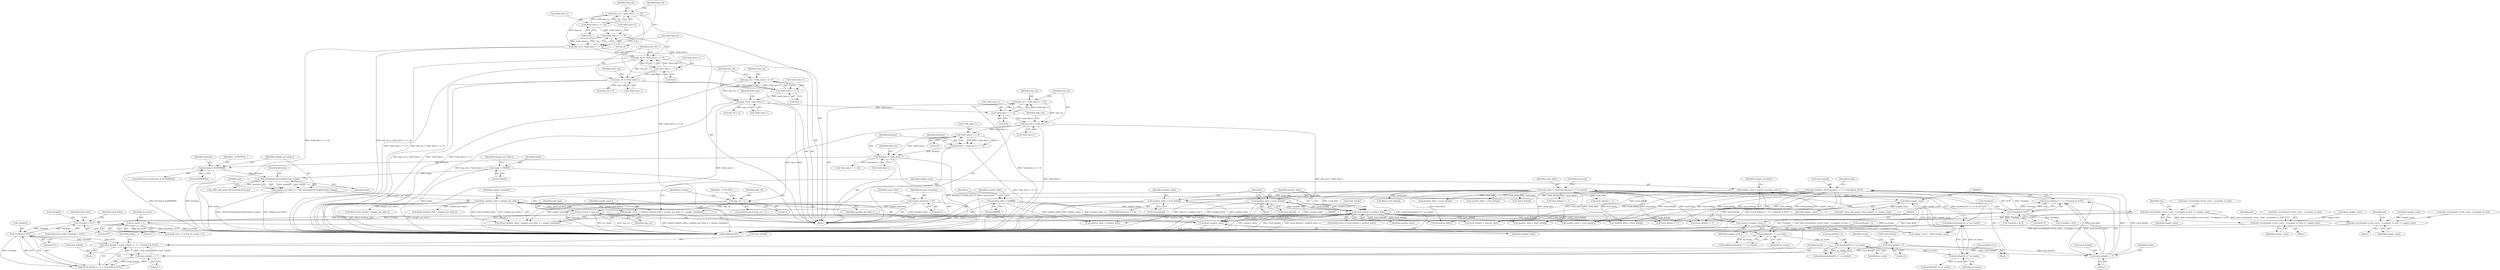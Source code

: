 digraph "0_wildmidi_660b513d99bced8783a4a5984ac2f742c74ebbdd_1@array" {
"1000701" [label="(Call,mdi->events[mdi->event_count - 1].samples_to_next += sample_count)"];
"1000698" [label="(Call,(float) sample_count)"];
"1000689" [label="(Call,sample_count = (uint32_t) sample_count_f)"];
"1000691" [label="(Call,(uint32_t) sample_count_f)"];
"1000680" [label="(Call,sample_count_f = (((float) smallest_delta * samples_per_delta_f) + sample_remainder))"];
"1000683" [label="(Call,(float) smallest_delta * samples_per_delta_f)"];
"1000684" [label="(Call,(float) smallest_delta)"];
"1000661" [label="(Call,smallest_delta = track_delta[i])"];
"1000655" [label="(Call,track_delta[i] < smallest_delta)"];
"1000625" [label="(Call,track_delta[i] = (track_delta[i] << 7) + (*tracks[i] & 0x7F))"];
"1000630" [label="(Call,track_delta[i] << 7)"];
"1000588" [label="(Call,track_delta[i] = 0)"];
"1000410" [label="(Call,track_delta = malloc(sizeof(uint32_t) * no_tracks))"];
"1000412" [label="(Call,malloc(sizeof(uint32_t) * no_tracks))"];
"1000413" [label="(Call,sizeof(uint32_t) * no_tracks)"];
"1000406" [label="(Call,sizeof(uint32_t) * no_tracks)"];
"1000399" [label="(Call,sizeof(uint8_t *) * no_tracks)"];
"1000337" [label="(Call,no_tracks = tmp_val)"];
"1000325" [label="(Call,tmp_val < 1)"];
"1000316" [label="(Call,tmp_val |= *midi_data++)"];
"1000309" [label="(Call,tmp_val = *midi_data++ << 8)"];
"1000311" [label="(Call,*midi_data++ << 8)"];
"1000285" [label="(Call,tmp_val |= *midi_data++)"];
"1000278" [label="(Call,tmp_val = *midi_data++ << 8)"];
"1000280" [label="(Call,*midi_data++ << 8)"];
"1000257" [label="(Call,tmp_val |= *midi_data++)"];
"1000250" [label="(Call,tmp_val |= *midi_data++ << 8)"];
"1000243" [label="(Call,tmp_val |= *midi_data++ << 16)"];
"1000236" [label="(Call,tmp_val = *midi_data++ << 24)"];
"1000238" [label="(Call,*midi_data++ << 24)"];
"1000245" [label="(Call,*midi_data++ << 16)"];
"1000252" [label="(Call,*midi_data++ << 8)"];
"1000345" [label="(Call,no_tracks > 1)"];
"1000601" [label="(Call,track_delta[i] = (track_delta[i] << 7) + (*tracks[i] & 0x7F))"];
"1000606" [label="(Call,track_delta[i] << 7)"];
"1000611" [label="(Call,*tracks[i] & 0x7F)"];
"1000594" [label="(Call,*tracks[i] > 0x7F)"];
"1000635" [label="(Call,*tracks[i] & 0x7F)"];
"1000431" [label="(Call,smallest_delta = 0xffffffff)"];
"1000672" [label="(Call,smallest_delta = track_delta[i])"];
"1000385" [label="(Call,samples_per_delta_f = _WM_GetSamplesPerTick(divisions, tempo))"];
"1000387" [label="(Call,_WM_GetSamplesPerTick(divisions, tempo))"];
"1000373" [label="(Call,divisions & 0x00008000)"];
"1000364" [label="(Call,divisions |= *midi_data++)"];
"1000357" [label="(Call,divisions = *midi_data++ << 8)"];
"1000359" [label="(Call,*midi_data++ << 8)"];
"1000140" [label="(Call,tempo = 500000)"];
"1000156" [label="(Call,sample_remainder = 0.0)"];
"1001093" [label="(Call,mdi->events[mdi->event_count - 1].samples_to_next += sample_count)"];
"1001427" [label="(Call,mdi->events[mdi->event_count - 1].samples_to_next += sample_count)"];
"1001427" [label="(Call,mdi->events[mdi->event_count - 1].samples_to_next += sample_count)"];
"1000611" [label="(Call,*tracks[i] & 0x7F)"];
"1000263" [label="(Identifier,midi_size)"];
"1000612" [label="(Call,*tracks[i])"];
"1000249" [label="(Literal,16)"];
"1000156" [label="(Call,sample_remainder = 0.0)"];
"1000245" [label="(Call,*midi_data++ << 16)"];
"1000357" [label="(Call,divisions = *midi_data++ << 8)"];
"1000673" [label="(Identifier,smallest_delta)"];
"1000393" [label="(Call,_WM_midi_setup_divisions(mdi,divisions))"];
"1000655" [label="(Call,track_delta[i] < smallest_delta)"];
"1000378" [label="(Identifier,__FUNCTION__)"];
"1000161" [label="(Identifier,sysex_store)"];
"1000257" [label="(Call,tmp_val |= *midi_data++)"];
"1000250" [label="(Call,tmp_val |= *midi_data++ << 8)"];
"1000686" [label="(Identifier,smallest_delta)"];
"1000280" [label="(Call,*midi_data++ << 8)"];
"1000406" [label="(Call,sizeof(uint32_t) * no_tracks)"];
"1000682" [label="(Call,((float) smallest_delta * samples_per_delta_f) + sample_remainder)"];
"1001056" [label="(Call,smallest_delta > track_delta[i])"];
"1000266" [label="(Call,tmp_val != 6)"];
"1000360" [label="(Call,*midi_data++)"];
"1000654" [label="(ControlStructure,if (track_delta[i] < smallest_delta))"];
"1000656" [label="(Call,track_delta[i])"];
"1000291" [label="(Identifier,midi_size)"];
"1000691" [label="(Call,(uint32_t) sample_count_f)"];
"1000281" [label="(Call,*midi_data++)"];
"1000625" [label="(Call,track_delta[i] = (track_delta[i] << 7) + (*tracks[i] & 0x7F))"];
"1000605" [label="(Call,(track_delta[i] << 7) + (*tracks[i] & 0x7F))"];
"1000717" [label="(Identifier,mdi)"];
"1000610" [label="(Literal,7)"];
"1000407" [label="(Call,sizeof(uint32_t))"];
"1000698" [label="(Call,(float) sample_count)"];
"1000345" [label="(Call,no_tracks > 1)"];
"1000391" [label="(Identifier,mdi)"];
"1001443" [label="(Identifier,mdi)"];
"1000689" [label="(Call,sample_count = (uint32_t) sample_count_f)"];
"1000398" [label="(Call,malloc(sizeof(uint8_t *) * no_tracks))"];
"1000312" [label="(Call,*midi_data++)"];
"1000239" [label="(Call,*midi_data++)"];
"1001385" [label="(Call,track_delta[i] << 7)"];
"1000410" [label="(Call,track_delta = malloc(sizeof(uint32_t) * no_tracks))"];
"1000966" [label="(Call,*tracks[i] > 0x7f)"];
"1000366" [label="(Call,*midi_data++)"];
"1000278" [label="(Call,tmp_val = *midi_data++ << 8)"];
"1000614" [label="(Identifier,tracks)"];
"1000677" [label="(Call,subtract_delta = smallest_delta)"];
"1000327" [label="(Literal,1)"];
"1000663" [label="(Call,track_delta[i])"];
"1000479" [label="(Call,*midi_data++ << 24)"];
"1001029" [label="(Call,track_delta[i] << 7)"];
"1000436" [label="(Identifier,i)"];
"1000594" [label="(Call,*tracks[i] > 0x7F)"];
"1001342" [label="(Call,track_delta[i] << 7)"];
"1000123" [label="(Block,)"];
"1000702" [label="(Call,mdi->events[mdi->event_count - 1].samples_to_next)"];
"1001144" [label="(Block,)"];
"1000674" [label="(Call,track_delta[i])"];
"1000595" [label="(Call,*tracks[i])"];
"1000603" [label="(Identifier,track_delta)"];
"1000627" [label="(Identifier,track_delta)"];
"1000374" [label="(Identifier,divisions)"];
"1001407" [label="(Call,(float) track_delta[i] * samples_per_delta_f)"];
"1000373" [label="(Call,divisions & 0x00008000)"];
"1000693" [label="(Identifier,sample_count_f)"];
"1000243" [label="(Call,tmp_val |= *midi_data++ << 16)"];
"1000142" [label="(Literal,500000)"];
"1000599" [label="(Literal,0x7F)"];
"1000294" [label="(Call,tmp_val > 2)"];
"1000636" [label="(Call,*tracks[i])"];
"1000687" [label="(Identifier,samples_per_delta_f)"];
"1000635" [label="(Call,*tracks[i] & 0x7F)"];
"1000286" [label="(Identifier,tmp_val)"];
"1000986" [label="(Call,track_delta[i] << 7)"];
"1001515" [label="(Call,free(track_delta))"];
"1000339" [label="(Identifier,tmp_val)"];
"1000660" [label="(Block,)"];
"1000236" [label="(Call,tmp_val = *midi_data++ << 24)"];
"1000140" [label="(Call,tempo = 500000)"];
"1000681" [label="(Identifier,sample_count_f)"];
"1000418" [label="(Identifier,track_end)"];
"1000309" [label="(Call,tmp_val = *midi_data++ << 8)"];
"1001105" [label="(Identifier,sample_count)"];
"1001408" [label="(Call,(float) track_delta[i])"];
"1000364" [label="(Call,divisions |= *midi_data++)"];
"1000714" [label="(Call,mdi->extra_info.approx_total_samples += sample_count)"];
"1001533" [label="(MethodReturn,RET)"];
"1000318" [label="(Call,*midi_data++)"];
"1000412" [label="(Call,malloc(sizeof(uint32_t) * no_tracks))"];
"1000363" [label="(Literal,8)"];
"1000432" [label="(Identifier,smallest_delta)"];
"1000695" [label="(Identifier,sample_remainder)"];
"1000385" [label="(Call,samples_per_delta_f = _WM_GetSamplesPerTick(divisions, tempo))"];
"1000411" [label="(Identifier,track_delta)"];
"1000359" [label="(Call,*midi_data++ << 8)"];
"1000346" [label="(Identifier,no_tracks)"];
"1000141" [label="(Identifier,tempo)"];
"1000588" [label="(Call,track_delta[i] = 0)"];
"1000399" [label="(Call,sizeof(uint8_t *) * no_tracks)"];
"1000284" [label="(Literal,8)"];
"1000597" [label="(Identifier,tracks)"];
"1000343" [label="(Identifier,midi_type)"];
"1000375" [label="(Literal,0x00008000)"];
"1000287" [label="(Call,*midi_data++)"];
"1000259" [label="(Call,*midi_data++)"];
"1000643" [label="(Identifier,tracks)"];
"1000244" [label="(Identifier,tmp_val)"];
"1000237" [label="(Identifier,tmp_val)"];
"1000662" [label="(Identifier,smallest_delta)"];
"1000387" [label="(Call,_WM_GetSamplesPerTick(divisions, tempo))"];
"1000634" [label="(Literal,7)"];
"1000251" [label="(Identifier,tmp_val)"];
"1000630" [label="(Call,track_delta[i] << 7)"];
"1000324" [label="(ControlStructure,if (tmp_val < 1))"];
"1000157" [label="(Identifier,sample_remainder)"];
"1000589" [label="(Call,track_delta[i])"];
"1001428" [label="(Call,mdi->events[mdi->event_count - 1].samples_to_next)"];
"1000370" [label="(Identifier,midi_size)"];
"1000158" [label="(Literal,0.0)"];
"1000311" [label="(Call,*midi_data++ << 8)"];
"1000774" [label="(Call,smallest_delta = track_delta[i])"];
"1000690" [label="(Identifier,sample_count)"];
"1000688" [label="(Identifier,sample_remainder)"];
"1000606" [label="(Call,track_delta[i] << 7)"];
"1000413" [label="(Call,sizeof(uint32_t) * no_tracks)"];
"1000315" [label="(Literal,8)"];
"1000317" [label="(Identifier,tmp_val)"];
"1000279" [label="(Identifier,tmp_val)"];
"1000619" [label="(Identifier,tracks)"];
"1000256" [label="(Literal,8)"];
"1000668" [label="(ControlStructure,if (i == 0))"];
"1000358" [label="(Identifier,divisions)"];
"1000713" [label="(Identifier,sample_count)"];
"1000338" [label="(Identifier,no_tracks)"];
"1000330" [label="(Identifier,__FUNCTION__)"];
"1001424" [label="(Call,(float) sample_count)"];
"1000322" [label="(Identifier,midi_size)"];
"1000661" [label="(Call,smallest_delta = track_delta[i])"];
"1000443" [label="(Block,)"];
"1001075" [label="(Call,(float) smallest_delta * samples_per_delta_f)"];
"1001439" [label="(Identifier,sample_count)"];
"1000600" [label="(Block,)"];
"1000310" [label="(Identifier,tmp_val)"];
"1000700" [label="(Identifier,sample_count)"];
"1000626" [label="(Call,track_delta[i])"];
"1000325" [label="(Call,tmp_val < 1)"];
"1000431" [label="(Call,smallest_delta = 0xffffffff)"];
"1001322" [label="(Call,*tracks[i] > 0x7f)"];
"1000409" [label="(Identifier,no_tracks)"];
"1000253" [label="(Call,*midi_data++)"];
"1000638" [label="(Identifier,tracks)"];
"1000388" [label="(Identifier,divisions)"];
"1000592" [label="(Literal,0)"];
"1000680" [label="(Call,sample_count_f = (((float) smallest_delta * samples_per_delta_f) + sample_remainder))"];
"1000246" [label="(Call,*midi_data++)"];
"1000683" [label="(Call,(float) smallest_delta * samples_per_delta_f)"];
"1000601" [label="(Call,track_delta[i] = (track_delta[i] << 7) + (*tracks[i] & 0x7F))"];
"1000768" [label="(Call,smallest_delta > track_delta[i])"];
"1000607" [label="(Call,track_delta[i])"];
"1000326" [label="(Identifier,tmp_val)"];
"1001109" [label="(Identifier,mdi)"];
"1000386" [label="(Identifier,samples_per_delta_f)"];
"1000433" [label="(Literal,0xffffffff)"];
"1000365" [label="(Identifier,divisions)"];
"1000696" [label="(Call,sample_count_f - (float) sample_count)"];
"1000730" [label="(Block,)"];
"1000416" [label="(Identifier,no_tracks)"];
"1000754" [label="(Call,track_delta[i] -= subtract_delta)"];
"1001448" [label="(Call,smallest_delta = track_delta[i])"];
"1000616" [label="(Literal,0x7F)"];
"1000672" [label="(Call,smallest_delta = track_delta[i])"];
"1000402" [label="(Identifier,no_tracks)"];
"1000701" [label="(Call,mdi->events[mdi->event_count - 1].samples_to_next += sample_count)"];
"1000242" [label="(Literal,24)"];
"1001090" [label="(Call,(float) sample_count)"];
"1000602" [label="(Call,track_delta[i])"];
"1001094" [label="(Call,mdi->events[mdi->event_count - 1].samples_to_next)"];
"1000258" [label="(Identifier,tmp_val)"];
"1000593" [label="(ControlStructure,while (*tracks[i] > 0x7F))"];
"1000389" [label="(Identifier,tempo)"];
"1000372" [label="(ControlStructure,if (divisions & 0x00008000))"];
"1000341" [label="(Call,(midi_type == 0) && (no_tracks > 1))"];
"1000631" [label="(Call,track_delta[i])"];
"1001093" [label="(Call,mdi->events[mdi->event_count - 1].samples_to_next += sample_count)"];
"1000238" [label="(Call,*midi_data++ << 24)"];
"1000400" [label="(Call,sizeof(uint8_t *))"];
"1000337" [label="(Call,no_tracks = tmp_val)"];
"1000442" [label="(Identifier,i)"];
"1001062" [label="(Call,smallest_delta = track_delta[i])"];
"1000347" [label="(Literal,1)"];
"1000145" [label="(Identifier,samples_per_delta_f)"];
"1000414" [label="(Call,sizeof(uint32_t))"];
"1000316" [label="(Call,tmp_val |= *midi_data++)"];
"1000285" [label="(Call,tmp_val |= *midi_data++)"];
"1000252" [label="(Call,*midi_data++ << 8)"];
"1001048" [label="(Call,!track_delta[i])"];
"1000684" [label="(Call,(float) smallest_delta)"];
"1000640" [label="(Literal,0x7F)"];
"1000629" [label="(Call,(track_delta[i] << 7) + (*tracks[i] & 0x7F))"];
"1000420" [label="(Call,sizeof(uint8_t) * no_tracks)"];
"1000659" [label="(Identifier,smallest_delta)"];
"1000405" [label="(Call,malloc(sizeof(uint32_t) * no_tracks))"];
"1000701" -> "1000123"  [label="AST: "];
"1000701" -> "1000713"  [label="CFG: "];
"1000702" -> "1000701"  [label="AST: "];
"1000713" -> "1000701"  [label="AST: "];
"1000717" -> "1000701"  [label="CFG: "];
"1000701" -> "1001533"  [label="DDG: mdi->events[mdi->event_count - 1].samples_to_next"];
"1000698" -> "1000701"  [label="DDG: sample_count"];
"1000701" -> "1001093"  [label="DDG: mdi->events[mdi->event_count - 1].samples_to_next"];
"1000701" -> "1001427"  [label="DDG: mdi->events[mdi->event_count - 1].samples_to_next"];
"1000698" -> "1000696"  [label="AST: "];
"1000698" -> "1000700"  [label="CFG: "];
"1000699" -> "1000698"  [label="AST: "];
"1000700" -> "1000698"  [label="AST: "];
"1000696" -> "1000698"  [label="CFG: "];
"1000698" -> "1000696"  [label="DDG: sample_count"];
"1000689" -> "1000698"  [label="DDG: sample_count"];
"1000698" -> "1000714"  [label="DDG: sample_count"];
"1000689" -> "1000123"  [label="AST: "];
"1000689" -> "1000691"  [label="CFG: "];
"1000690" -> "1000689"  [label="AST: "];
"1000691" -> "1000689"  [label="AST: "];
"1000695" -> "1000689"  [label="CFG: "];
"1000689" -> "1001533"  [label="DDG: (uint32_t) sample_count_f"];
"1000691" -> "1000689"  [label="DDG: sample_count_f"];
"1000691" -> "1000693"  [label="CFG: "];
"1000692" -> "1000691"  [label="AST: "];
"1000693" -> "1000691"  [label="AST: "];
"1000680" -> "1000691"  [label="DDG: sample_count_f"];
"1000691" -> "1000696"  [label="DDG: sample_count_f"];
"1000680" -> "1000123"  [label="AST: "];
"1000680" -> "1000682"  [label="CFG: "];
"1000681" -> "1000680"  [label="AST: "];
"1000682" -> "1000680"  [label="AST: "];
"1000690" -> "1000680"  [label="CFG: "];
"1000680" -> "1001533"  [label="DDG: ((float) smallest_delta * samples_per_delta_f) + sample_remainder"];
"1000683" -> "1000680"  [label="DDG: (float) smallest_delta"];
"1000683" -> "1000680"  [label="DDG: samples_per_delta_f"];
"1000156" -> "1000680"  [label="DDG: sample_remainder"];
"1000683" -> "1000682"  [label="AST: "];
"1000683" -> "1000687"  [label="CFG: "];
"1000684" -> "1000683"  [label="AST: "];
"1000687" -> "1000683"  [label="AST: "];
"1000688" -> "1000683"  [label="CFG: "];
"1000683" -> "1001533"  [label="DDG: (float) smallest_delta"];
"1000683" -> "1001533"  [label="DDG: samples_per_delta_f"];
"1000683" -> "1000682"  [label="DDG: (float) smallest_delta"];
"1000683" -> "1000682"  [label="DDG: samples_per_delta_f"];
"1000684" -> "1000683"  [label="DDG: smallest_delta"];
"1000385" -> "1000683"  [label="DDG: samples_per_delta_f"];
"1000683" -> "1001075"  [label="DDG: samples_per_delta_f"];
"1000683" -> "1001407"  [label="DDG: samples_per_delta_f"];
"1000684" -> "1000686"  [label="CFG: "];
"1000685" -> "1000684"  [label="AST: "];
"1000686" -> "1000684"  [label="AST: "];
"1000687" -> "1000684"  [label="CFG: "];
"1000684" -> "1001533"  [label="DDG: smallest_delta"];
"1000661" -> "1000684"  [label="DDG: smallest_delta"];
"1000431" -> "1000684"  [label="DDG: smallest_delta"];
"1000655" -> "1000684"  [label="DDG: smallest_delta"];
"1000672" -> "1000684"  [label="DDG: smallest_delta"];
"1000661" -> "1000660"  [label="AST: "];
"1000661" -> "1000663"  [label="CFG: "];
"1000662" -> "1000661"  [label="AST: "];
"1000663" -> "1000661"  [label="AST: "];
"1000442" -> "1000661"  [label="CFG: "];
"1000661" -> "1001533"  [label="DDG: track_delta[i]"];
"1000661" -> "1001533"  [label="DDG: smallest_delta"];
"1000661" -> "1000655"  [label="DDG: smallest_delta"];
"1000655" -> "1000661"  [label="DDG: track_delta[i]"];
"1000410" -> "1000661"  [label="DDG: track_delta"];
"1000661" -> "1000677"  [label="DDG: smallest_delta"];
"1000655" -> "1000654"  [label="AST: "];
"1000655" -> "1000659"  [label="CFG: "];
"1000656" -> "1000655"  [label="AST: "];
"1000659" -> "1000655"  [label="AST: "];
"1000662" -> "1000655"  [label="CFG: "];
"1000442" -> "1000655"  [label="CFG: "];
"1000655" -> "1001533"  [label="DDG: track_delta[i]"];
"1000655" -> "1001533"  [label="DDG: track_delta[i] < smallest_delta"];
"1000655" -> "1001533"  [label="DDG: smallest_delta"];
"1000625" -> "1000655"  [label="DDG: track_delta[i]"];
"1000410" -> "1000655"  [label="DDG: track_delta"];
"1000431" -> "1000655"  [label="DDG: smallest_delta"];
"1000672" -> "1000655"  [label="DDG: smallest_delta"];
"1000655" -> "1000677"  [label="DDG: smallest_delta"];
"1000655" -> "1000754"  [label="DDG: track_delta[i]"];
"1000655" -> "1000986"  [label="DDG: track_delta[i]"];
"1000655" -> "1001029"  [label="DDG: track_delta[i]"];
"1000655" -> "1001056"  [label="DDG: track_delta[i]"];
"1000655" -> "1001062"  [label="DDG: track_delta[i]"];
"1000655" -> "1001448"  [label="DDG: track_delta[i]"];
"1000655" -> "1001515"  [label="DDG: track_delta[i]"];
"1000625" -> "1000443"  [label="AST: "];
"1000625" -> "1000629"  [label="CFG: "];
"1000626" -> "1000625"  [label="AST: "];
"1000629" -> "1000625"  [label="AST: "];
"1000643" -> "1000625"  [label="CFG: "];
"1000625" -> "1001533"  [label="DDG: (track_delta[i] << 7) + (*tracks[i] & 0x7F)"];
"1000625" -> "1001533"  [label="DDG: track_delta[i]"];
"1000630" -> "1000625"  [label="DDG: track_delta[i]"];
"1000630" -> "1000625"  [label="DDG: 7"];
"1000635" -> "1000625"  [label="DDG: *tracks[i]"];
"1000635" -> "1000625"  [label="DDG: 0x7F"];
"1000625" -> "1000672"  [label="DDG: track_delta[i]"];
"1000625" -> "1000754"  [label="DDG: track_delta[i]"];
"1000625" -> "1000986"  [label="DDG: track_delta[i]"];
"1000625" -> "1001029"  [label="DDG: track_delta[i]"];
"1000625" -> "1001056"  [label="DDG: track_delta[i]"];
"1000625" -> "1001062"  [label="DDG: track_delta[i]"];
"1000625" -> "1001448"  [label="DDG: track_delta[i]"];
"1000625" -> "1001515"  [label="DDG: track_delta[i]"];
"1000630" -> "1000629"  [label="AST: "];
"1000630" -> "1000634"  [label="CFG: "];
"1000631" -> "1000630"  [label="AST: "];
"1000634" -> "1000630"  [label="AST: "];
"1000638" -> "1000630"  [label="CFG: "];
"1000630" -> "1000629"  [label="DDG: track_delta[i]"];
"1000630" -> "1000629"  [label="DDG: 7"];
"1000588" -> "1000630"  [label="DDG: track_delta[i]"];
"1000410" -> "1000630"  [label="DDG: track_delta"];
"1000601" -> "1000630"  [label="DDG: track_delta[i]"];
"1000588" -> "1000443"  [label="AST: "];
"1000588" -> "1000592"  [label="CFG: "];
"1000589" -> "1000588"  [label="AST: "];
"1000592" -> "1000588"  [label="AST: "];
"1000597" -> "1000588"  [label="CFG: "];
"1000588" -> "1000606"  [label="DDG: track_delta[i]"];
"1000410" -> "1000123"  [label="AST: "];
"1000410" -> "1000412"  [label="CFG: "];
"1000411" -> "1000410"  [label="AST: "];
"1000412" -> "1000410"  [label="AST: "];
"1000418" -> "1000410"  [label="CFG: "];
"1000410" -> "1001533"  [label="DDG: malloc(sizeof(uint32_t) * no_tracks)"];
"1000412" -> "1000410"  [label="DDG: sizeof(uint32_t) * no_tracks"];
"1000410" -> "1000606"  [label="DDG: track_delta"];
"1000410" -> "1000672"  [label="DDG: track_delta"];
"1000410" -> "1000754"  [label="DDG: track_delta"];
"1000410" -> "1000768"  [label="DDG: track_delta"];
"1000410" -> "1000774"  [label="DDG: track_delta"];
"1000410" -> "1000986"  [label="DDG: track_delta"];
"1000410" -> "1001029"  [label="DDG: track_delta"];
"1000410" -> "1001048"  [label="DDG: track_delta"];
"1000410" -> "1001056"  [label="DDG: track_delta"];
"1000410" -> "1001062"  [label="DDG: track_delta"];
"1000410" -> "1001342"  [label="DDG: track_delta"];
"1000410" -> "1001385"  [label="DDG: track_delta"];
"1000410" -> "1001408"  [label="DDG: track_delta"];
"1000410" -> "1001448"  [label="DDG: track_delta"];
"1000410" -> "1001515"  [label="DDG: track_delta"];
"1000412" -> "1000413"  [label="CFG: "];
"1000413" -> "1000412"  [label="AST: "];
"1000412" -> "1001533"  [label="DDG: sizeof(uint32_t) * no_tracks"];
"1000413" -> "1000412"  [label="DDG: no_tracks"];
"1000413" -> "1000416"  [label="CFG: "];
"1000414" -> "1000413"  [label="AST: "];
"1000416" -> "1000413"  [label="AST: "];
"1000406" -> "1000413"  [label="DDG: no_tracks"];
"1000413" -> "1000420"  [label="DDG: no_tracks"];
"1000406" -> "1000405"  [label="AST: "];
"1000406" -> "1000409"  [label="CFG: "];
"1000407" -> "1000406"  [label="AST: "];
"1000409" -> "1000406"  [label="AST: "];
"1000405" -> "1000406"  [label="CFG: "];
"1000406" -> "1000405"  [label="DDG: no_tracks"];
"1000399" -> "1000406"  [label="DDG: no_tracks"];
"1000399" -> "1000398"  [label="AST: "];
"1000399" -> "1000402"  [label="CFG: "];
"1000400" -> "1000399"  [label="AST: "];
"1000402" -> "1000399"  [label="AST: "];
"1000398" -> "1000399"  [label="CFG: "];
"1000399" -> "1000398"  [label="DDG: no_tracks"];
"1000337" -> "1000399"  [label="DDG: no_tracks"];
"1000345" -> "1000399"  [label="DDG: no_tracks"];
"1000337" -> "1000123"  [label="AST: "];
"1000337" -> "1000339"  [label="CFG: "];
"1000338" -> "1000337"  [label="AST: "];
"1000339" -> "1000337"  [label="AST: "];
"1000343" -> "1000337"  [label="CFG: "];
"1000337" -> "1001533"  [label="DDG: tmp_val"];
"1000337" -> "1001533"  [label="DDG: no_tracks"];
"1000325" -> "1000337"  [label="DDG: tmp_val"];
"1000337" -> "1000345"  [label="DDG: no_tracks"];
"1000325" -> "1000324"  [label="AST: "];
"1000325" -> "1000327"  [label="CFG: "];
"1000326" -> "1000325"  [label="AST: "];
"1000327" -> "1000325"  [label="AST: "];
"1000330" -> "1000325"  [label="CFG: "];
"1000338" -> "1000325"  [label="CFG: "];
"1000325" -> "1001533"  [label="DDG: tmp_val"];
"1000325" -> "1001533"  [label="DDG: tmp_val < 1"];
"1000316" -> "1000325"  [label="DDG: tmp_val"];
"1000316" -> "1000123"  [label="AST: "];
"1000316" -> "1000318"  [label="CFG: "];
"1000317" -> "1000316"  [label="AST: "];
"1000318" -> "1000316"  [label="AST: "];
"1000322" -> "1000316"  [label="CFG: "];
"1000316" -> "1001533"  [label="DDG: *midi_data++"];
"1000316" -> "1001533"  [label="DDG: tmp_val |= *midi_data++"];
"1000309" -> "1000316"  [label="DDG: tmp_val"];
"1000311" -> "1000316"  [label="DDG: *midi_data++"];
"1000316" -> "1000359"  [label="DDG: *midi_data++"];
"1000309" -> "1000123"  [label="AST: "];
"1000309" -> "1000311"  [label="CFG: "];
"1000310" -> "1000309"  [label="AST: "];
"1000311" -> "1000309"  [label="AST: "];
"1000317" -> "1000309"  [label="CFG: "];
"1000309" -> "1001533"  [label="DDG: *midi_data++ << 8"];
"1000311" -> "1000309"  [label="DDG: *midi_data++"];
"1000311" -> "1000309"  [label="DDG: 8"];
"1000311" -> "1000315"  [label="CFG: "];
"1000312" -> "1000311"  [label="AST: "];
"1000315" -> "1000311"  [label="AST: "];
"1000285" -> "1000311"  [label="DDG: *midi_data++"];
"1000285" -> "1000123"  [label="AST: "];
"1000285" -> "1000287"  [label="CFG: "];
"1000286" -> "1000285"  [label="AST: "];
"1000287" -> "1000285"  [label="AST: "];
"1000291" -> "1000285"  [label="CFG: "];
"1000285" -> "1001533"  [label="DDG: tmp_val |= *midi_data++"];
"1000285" -> "1001533"  [label="DDG: *midi_data++"];
"1000278" -> "1000285"  [label="DDG: tmp_val"];
"1000280" -> "1000285"  [label="DDG: *midi_data++"];
"1000285" -> "1000294"  [label="DDG: tmp_val"];
"1000278" -> "1000123"  [label="AST: "];
"1000278" -> "1000280"  [label="CFG: "];
"1000279" -> "1000278"  [label="AST: "];
"1000280" -> "1000278"  [label="AST: "];
"1000286" -> "1000278"  [label="CFG: "];
"1000278" -> "1001533"  [label="DDG: *midi_data++ << 8"];
"1000280" -> "1000278"  [label="DDG: *midi_data++"];
"1000280" -> "1000278"  [label="DDG: 8"];
"1000280" -> "1000284"  [label="CFG: "];
"1000281" -> "1000280"  [label="AST: "];
"1000284" -> "1000280"  [label="AST: "];
"1000257" -> "1000280"  [label="DDG: *midi_data++"];
"1000257" -> "1000123"  [label="AST: "];
"1000257" -> "1000259"  [label="CFG: "];
"1000258" -> "1000257"  [label="AST: "];
"1000259" -> "1000257"  [label="AST: "];
"1000263" -> "1000257"  [label="CFG: "];
"1000257" -> "1001533"  [label="DDG: *midi_data++"];
"1000257" -> "1001533"  [label="DDG: tmp_val |= *midi_data++"];
"1000250" -> "1000257"  [label="DDG: tmp_val"];
"1000252" -> "1000257"  [label="DDG: *midi_data++"];
"1000257" -> "1000266"  [label="DDG: tmp_val"];
"1000250" -> "1000123"  [label="AST: "];
"1000250" -> "1000252"  [label="CFG: "];
"1000251" -> "1000250"  [label="AST: "];
"1000252" -> "1000250"  [label="AST: "];
"1000258" -> "1000250"  [label="CFG: "];
"1000250" -> "1001533"  [label="DDG: *midi_data++ << 8"];
"1000250" -> "1001533"  [label="DDG: tmp_val |= *midi_data++ << 8"];
"1000243" -> "1000250"  [label="DDG: tmp_val"];
"1000252" -> "1000250"  [label="DDG: *midi_data++"];
"1000252" -> "1000250"  [label="DDG: 8"];
"1000243" -> "1000123"  [label="AST: "];
"1000243" -> "1000245"  [label="CFG: "];
"1000244" -> "1000243"  [label="AST: "];
"1000245" -> "1000243"  [label="AST: "];
"1000251" -> "1000243"  [label="CFG: "];
"1000243" -> "1001533"  [label="DDG: *midi_data++ << 16"];
"1000243" -> "1001533"  [label="DDG: tmp_val |= *midi_data++ << 16"];
"1000236" -> "1000243"  [label="DDG: tmp_val"];
"1000245" -> "1000243"  [label="DDG: *midi_data++"];
"1000245" -> "1000243"  [label="DDG: 16"];
"1000236" -> "1000123"  [label="AST: "];
"1000236" -> "1000238"  [label="CFG: "];
"1000237" -> "1000236"  [label="AST: "];
"1000238" -> "1000236"  [label="AST: "];
"1000244" -> "1000236"  [label="CFG: "];
"1000236" -> "1001533"  [label="DDG: *midi_data++ << 24"];
"1000238" -> "1000236"  [label="DDG: *midi_data++"];
"1000238" -> "1000236"  [label="DDG: 24"];
"1000238" -> "1000242"  [label="CFG: "];
"1000239" -> "1000238"  [label="AST: "];
"1000242" -> "1000238"  [label="AST: "];
"1000238" -> "1000245"  [label="DDG: *midi_data++"];
"1000245" -> "1000249"  [label="CFG: "];
"1000246" -> "1000245"  [label="AST: "];
"1000249" -> "1000245"  [label="AST: "];
"1000245" -> "1000252"  [label="DDG: *midi_data++"];
"1000252" -> "1000256"  [label="CFG: "];
"1000253" -> "1000252"  [label="AST: "];
"1000256" -> "1000252"  [label="AST: "];
"1000345" -> "1000341"  [label="AST: "];
"1000345" -> "1000347"  [label="CFG: "];
"1000346" -> "1000345"  [label="AST: "];
"1000347" -> "1000345"  [label="AST: "];
"1000341" -> "1000345"  [label="CFG: "];
"1000345" -> "1001533"  [label="DDG: no_tracks"];
"1000345" -> "1000341"  [label="DDG: no_tracks"];
"1000345" -> "1000341"  [label="DDG: 1"];
"1000601" -> "1000600"  [label="AST: "];
"1000601" -> "1000605"  [label="CFG: "];
"1000602" -> "1000601"  [label="AST: "];
"1000605" -> "1000601"  [label="AST: "];
"1000619" -> "1000601"  [label="CFG: "];
"1000606" -> "1000601"  [label="DDG: track_delta[i]"];
"1000606" -> "1000601"  [label="DDG: 7"];
"1000611" -> "1000601"  [label="DDG: *tracks[i]"];
"1000611" -> "1000601"  [label="DDG: 0x7F"];
"1000601" -> "1000606"  [label="DDG: track_delta[i]"];
"1000606" -> "1000605"  [label="AST: "];
"1000606" -> "1000610"  [label="CFG: "];
"1000607" -> "1000606"  [label="AST: "];
"1000610" -> "1000606"  [label="AST: "];
"1000614" -> "1000606"  [label="CFG: "];
"1000606" -> "1000605"  [label="DDG: track_delta[i]"];
"1000606" -> "1000605"  [label="DDG: 7"];
"1000611" -> "1000605"  [label="AST: "];
"1000611" -> "1000616"  [label="CFG: "];
"1000612" -> "1000611"  [label="AST: "];
"1000616" -> "1000611"  [label="AST: "];
"1000605" -> "1000611"  [label="CFG: "];
"1000611" -> "1000594"  [label="DDG: *tracks[i]"];
"1000611" -> "1000605"  [label="DDG: *tracks[i]"];
"1000611" -> "1000605"  [label="DDG: 0x7F"];
"1000594" -> "1000611"  [label="DDG: *tracks[i]"];
"1000594" -> "1000593"  [label="AST: "];
"1000594" -> "1000599"  [label="CFG: "];
"1000595" -> "1000594"  [label="AST: "];
"1000599" -> "1000594"  [label="AST: "];
"1000603" -> "1000594"  [label="CFG: "];
"1000627" -> "1000594"  [label="CFG: "];
"1000594" -> "1001533"  [label="DDG: *tracks[i] > 0x7F"];
"1000635" -> "1000594"  [label="DDG: *tracks[i]"];
"1000594" -> "1000635"  [label="DDG: *tracks[i]"];
"1000635" -> "1000629"  [label="AST: "];
"1000635" -> "1000640"  [label="CFG: "];
"1000636" -> "1000635"  [label="AST: "];
"1000640" -> "1000635"  [label="AST: "];
"1000629" -> "1000635"  [label="CFG: "];
"1000635" -> "1001533"  [label="DDG: *tracks[i]"];
"1000635" -> "1000629"  [label="DDG: *tracks[i]"];
"1000635" -> "1000629"  [label="DDG: 0x7F"];
"1000635" -> "1000966"  [label="DDG: *tracks[i]"];
"1000635" -> "1001322"  [label="DDG: *tracks[i]"];
"1000431" -> "1000123"  [label="AST: "];
"1000431" -> "1000433"  [label="CFG: "];
"1000432" -> "1000431"  [label="AST: "];
"1000433" -> "1000431"  [label="AST: "];
"1000436" -> "1000431"  [label="CFG: "];
"1000431" -> "1001533"  [label="DDG: smallest_delta"];
"1000431" -> "1000677"  [label="DDG: smallest_delta"];
"1000672" -> "1000668"  [label="AST: "];
"1000672" -> "1000674"  [label="CFG: "];
"1000673" -> "1000672"  [label="AST: "];
"1000674" -> "1000672"  [label="AST: "];
"1000442" -> "1000672"  [label="CFG: "];
"1000672" -> "1001533"  [label="DDG: track_delta[i]"];
"1000672" -> "1001533"  [label="DDG: smallest_delta"];
"1000672" -> "1000677"  [label="DDG: smallest_delta"];
"1000385" -> "1000123"  [label="AST: "];
"1000385" -> "1000387"  [label="CFG: "];
"1000386" -> "1000385"  [label="AST: "];
"1000387" -> "1000385"  [label="AST: "];
"1000391" -> "1000385"  [label="CFG: "];
"1000385" -> "1001533"  [label="DDG: _WM_GetSamplesPerTick(divisions, tempo)"];
"1000385" -> "1001533"  [label="DDG: samples_per_delta_f"];
"1000387" -> "1000385"  [label="DDG: divisions"];
"1000387" -> "1000385"  [label="DDG: tempo"];
"1000387" -> "1000389"  [label="CFG: "];
"1000388" -> "1000387"  [label="AST: "];
"1000389" -> "1000387"  [label="AST: "];
"1000387" -> "1001533"  [label="DDG: tempo"];
"1000373" -> "1000387"  [label="DDG: divisions"];
"1000140" -> "1000387"  [label="DDG: tempo"];
"1000387" -> "1000393"  [label="DDG: divisions"];
"1000373" -> "1000372"  [label="AST: "];
"1000373" -> "1000375"  [label="CFG: "];
"1000374" -> "1000373"  [label="AST: "];
"1000375" -> "1000373"  [label="AST: "];
"1000378" -> "1000373"  [label="CFG: "];
"1000386" -> "1000373"  [label="CFG: "];
"1000373" -> "1001533"  [label="DDG: divisions & 0x00008000"];
"1000373" -> "1001533"  [label="DDG: divisions"];
"1000364" -> "1000373"  [label="DDG: divisions"];
"1000364" -> "1000123"  [label="AST: "];
"1000364" -> "1000366"  [label="CFG: "];
"1000365" -> "1000364"  [label="AST: "];
"1000366" -> "1000364"  [label="AST: "];
"1000370" -> "1000364"  [label="CFG: "];
"1000364" -> "1001533"  [label="DDG: divisions |= *midi_data++"];
"1000364" -> "1001533"  [label="DDG: *midi_data++"];
"1000357" -> "1000364"  [label="DDG: divisions"];
"1000359" -> "1000364"  [label="DDG: *midi_data++"];
"1000364" -> "1000479"  [label="DDG: *midi_data++"];
"1000357" -> "1000123"  [label="AST: "];
"1000357" -> "1000359"  [label="CFG: "];
"1000358" -> "1000357"  [label="AST: "];
"1000359" -> "1000357"  [label="AST: "];
"1000365" -> "1000357"  [label="CFG: "];
"1000357" -> "1001533"  [label="DDG: *midi_data++ << 8"];
"1000359" -> "1000357"  [label="DDG: *midi_data++"];
"1000359" -> "1000357"  [label="DDG: 8"];
"1000359" -> "1000363"  [label="CFG: "];
"1000360" -> "1000359"  [label="AST: "];
"1000363" -> "1000359"  [label="AST: "];
"1000140" -> "1000123"  [label="AST: "];
"1000140" -> "1000142"  [label="CFG: "];
"1000141" -> "1000140"  [label="AST: "];
"1000142" -> "1000140"  [label="AST: "];
"1000145" -> "1000140"  [label="CFG: "];
"1000140" -> "1001533"  [label="DDG: tempo"];
"1000156" -> "1000123"  [label="AST: "];
"1000156" -> "1000158"  [label="CFG: "];
"1000157" -> "1000156"  [label="AST: "];
"1000158" -> "1000156"  [label="AST: "];
"1000161" -> "1000156"  [label="CFG: "];
"1000156" -> "1001533"  [label="DDG: sample_remainder"];
"1000156" -> "1000682"  [label="DDG: sample_remainder"];
"1001093" -> "1000730"  [label="AST: "];
"1001093" -> "1001105"  [label="CFG: "];
"1001094" -> "1001093"  [label="AST: "];
"1001105" -> "1001093"  [label="AST: "];
"1001109" -> "1001093"  [label="CFG: "];
"1001093" -> "1001533"  [label="DDG: mdi->events[mdi->event_count - 1].samples_to_next"];
"1001090" -> "1001093"  [label="DDG: sample_count"];
"1001427" -> "1001144"  [label="AST: "];
"1001427" -> "1001439"  [label="CFG: "];
"1001428" -> "1001427"  [label="AST: "];
"1001439" -> "1001427"  [label="AST: "];
"1001443" -> "1001427"  [label="CFG: "];
"1001427" -> "1001533"  [label="DDG: mdi->events[mdi->event_count - 1].samples_to_next"];
"1001424" -> "1001427"  [label="DDG: sample_count"];
}
